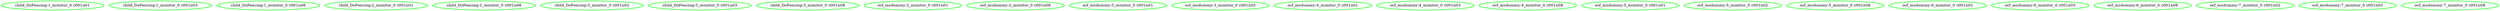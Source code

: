  digraph "g" {
"child_DoFencing:1_monitor_0 c001n01" [ style=bold color="green" fontcolor="black"]
"child_DoFencing:1_monitor_0 c001n03" [ style=bold color="green" fontcolor="black"]
"child_DoFencing:1_monitor_0 c001n08" [ style=bold color="green" fontcolor="black"]
"child_DoFencing:2_monitor_0 c001n01" [ style=bold color="green" fontcolor="black"]
"child_DoFencing:2_monitor_0 c001n08" [ style=bold color="green" fontcolor="black"]
"child_DoFencing:3_monitor_0 c001n02" [ style=bold color="green" fontcolor="black"]
"child_DoFencing:3_monitor_0 c001n03" [ style=bold color="green" fontcolor="black"]
"child_DoFencing:3_monitor_0 c001n08" [ style=bold color="green" fontcolor="black"]
"ocf_msdummy:2_monitor_0 c001n01" [ style=bold color="green" fontcolor="black"]
"ocf_msdummy:2_monitor_0 c001n08" [ style=bold color="green" fontcolor="black"]
"ocf_msdummy:3_monitor_0 c001n01" [ style=bold color="green" fontcolor="black"]
"ocf_msdummy:3_monitor_0 c001n03" [ style=bold color="green" fontcolor="black"]
"ocf_msdummy:4_monitor_0 c001n01" [ style=bold color="green" fontcolor="black"]
"ocf_msdummy:4_monitor_0 c001n03" [ style=bold color="green" fontcolor="black"]
"ocf_msdummy:4_monitor_0 c001n08" [ style=bold color="green" fontcolor="black"]
"ocf_msdummy:5_monitor_0 c001n01" [ style=bold color="green" fontcolor="black"]
"ocf_msdummy:5_monitor_0 c001n02" [ style=bold color="green" fontcolor="black"]
"ocf_msdummy:5_monitor_0 c001n08" [ style=bold color="green" fontcolor="black"]
"ocf_msdummy:6_monitor_0 c001n02" [ style=bold color="green" fontcolor="black"]
"ocf_msdummy:6_monitor_0 c001n03" [ style=bold color="green" fontcolor="black"]
"ocf_msdummy:6_monitor_0 c001n08" [ style=bold color="green" fontcolor="black"]
"ocf_msdummy:7_monitor_0 c001n02" [ style=bold color="green" fontcolor="black"]
"ocf_msdummy:7_monitor_0 c001n03" [ style=bold color="green" fontcolor="black"]
"ocf_msdummy:7_monitor_0 c001n08" [ style=bold color="green" fontcolor="black"]
}
